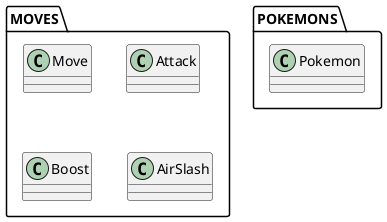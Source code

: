 @startuml diagrama

package POKEMONS{
    class Pokemon
}


package MOVES{
    class Move
    class Attack
    class Boost
    class AirSlash
}


@enduml